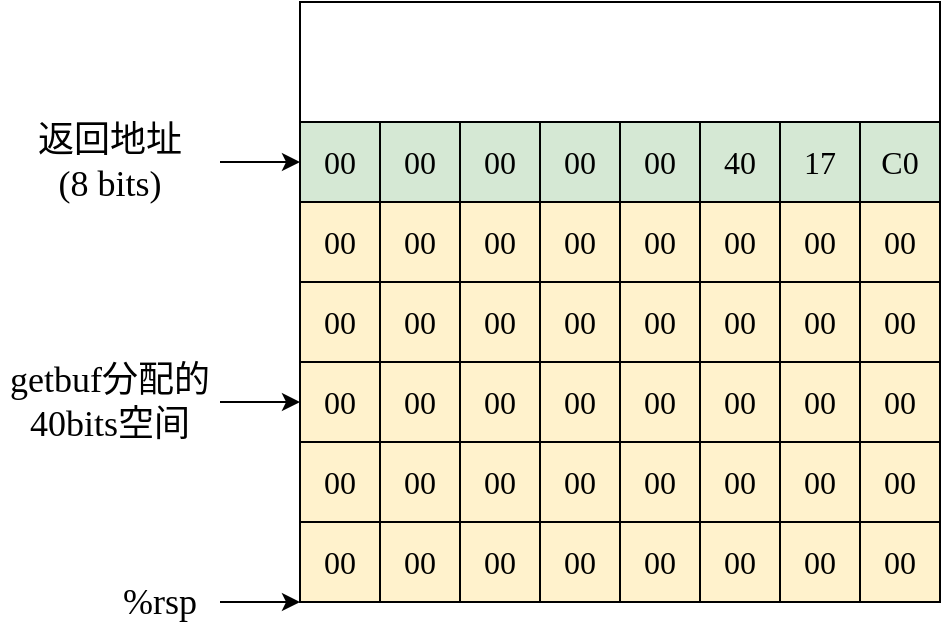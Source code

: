 <mxfile>
    <diagram id="Xdzq0T5rtHVKRT2HmKXS" name="第 1 页">
        <mxGraphModel dx="906" dy="659" grid="1" gridSize="10" guides="1" tooltips="1" connect="1" arrows="1" fold="1" page="1" pageScale="1" pageWidth="827" pageHeight="1169" math="0" shadow="0">
            <root>
                <mxCell id="0"/>
                <mxCell id="1" parent="0"/>
                <mxCell id="2" value="" style="rounded=0;whiteSpace=wrap;html=1;fontFamily=JetBrains Mono;" parent="1" vertex="1">
                    <mxGeometry x="320" y="60" width="320" height="60" as="geometry"/>
                </mxCell>
                <mxCell id="3" value="&lt;div style=&quot;color: rgb(59, 59, 59); background-color: rgb(255, 255, 255); font-size: 16px; line-height: 22px;&quot;&gt;&lt;br&gt;&lt;/div&gt;" style="rounded=0;whiteSpace=wrap;html=1;fontFamily=JetBrains Mono;" parent="1" vertex="1">
                    <mxGeometry x="320" y="120" width="320" height="40" as="geometry"/>
                </mxCell>
                <mxCell id="4" value="" style="rounded=0;whiteSpace=wrap;html=1;fontSize=16;fontFamily=JetBrains Mono;" parent="1" vertex="1">
                    <mxGeometry x="320" y="160" width="320" height="200" as="geometry"/>
                </mxCell>
                <mxCell id="6" value="" style="edgeStyle=none;html=1;fontSize=18;fontFamily=JetBrains Mono;" parent="1" source="5" target="4" edge="1">
                    <mxGeometry relative="1" as="geometry"/>
                </mxCell>
                <mxCell id="5" value="&lt;font face=&quot;JetBrains Mono&quot;&gt;getbuf&lt;/font&gt;分配的40bits空间" style="text;html=1;strokeColor=none;fillColor=none;align=center;verticalAlign=middle;whiteSpace=wrap;rounded=0;fontSize=18;fontFamily=思源黑体;" parent="1" vertex="1">
                    <mxGeometry x="170" y="245" width="110" height="30" as="geometry"/>
                </mxCell>
                <mxCell id="13" style="edgeStyle=none;html=1;exitX=1;exitY=0.5;exitDx=0;exitDy=0;entryX=0;entryY=0.5;entryDx=0;entryDy=0;fontSize=18;fontFamily=JetBrains Mono;" parent="1" source="10" target="3" edge="1">
                    <mxGeometry relative="1" as="geometry"/>
                </mxCell>
                <mxCell id="10" value="返回地址&lt;br&gt;(8 bits)" style="text;html=1;strokeColor=none;fillColor=none;align=center;verticalAlign=middle;whiteSpace=wrap;rounded=0;fontSize=18;fontFamily=思源黑体;" parent="1" vertex="1">
                    <mxGeometry x="170" y="125" width="110" height="30" as="geometry"/>
                </mxCell>
                <mxCell id="16" style="edgeStyle=none;html=1;exitX=1;exitY=0.5;exitDx=0;exitDy=0;entryX=0;entryY=1;entryDx=0;entryDy=0;fontSize=18;fontFamily=JetBrains Mono;" parent="1" source="15" target="4" edge="1">
                    <mxGeometry relative="1" as="geometry"/>
                </mxCell>
                <mxCell id="15" value="&lt;font&gt;%rsp&lt;/font&gt;" style="text;html=1;strokeColor=none;fillColor=none;align=center;verticalAlign=middle;whiteSpace=wrap;rounded=0;fontSize=18;fontFamily=JetBrains Mono;" parent="1" vertex="1">
                    <mxGeometry x="220" y="340" width="60" height="40" as="geometry"/>
                </mxCell>
                <mxCell id="17" value="&lt;span style=&quot;color: rgb(59, 59, 59); font-size: 16px; background-color: rgb(255, 255, 255);&quot;&gt;00&lt;/span&gt;" style="rounded=0;whiteSpace=wrap;html=1;fontSize=18;fontFamily=JetBrains Mono;" parent="1" vertex="1">
                    <mxGeometry x="320" y="120" width="40" height="40" as="geometry"/>
                </mxCell>
                <mxCell id="18" value="&lt;span style=&quot;color: rgb(59, 59, 59); font-size: 16px; background-color: rgb(255, 255, 255);&quot;&gt;00&lt;/span&gt;" style="rounded=0;whiteSpace=wrap;html=1;fontSize=18;fontFamily=JetBrains Mono;" parent="1" vertex="1">
                    <mxGeometry x="360" y="120" width="40" height="40" as="geometry"/>
                </mxCell>
                <mxCell id="19" value="&lt;span style=&quot;font-size: 16px;&quot;&gt;00&lt;/span&gt;" style="rounded=0;whiteSpace=wrap;html=1;fontSize=18;fillColor=#d5e8d4;strokeColor=#000000;fontColor=default;labelBackgroundColor=none;labelBorderColor=none;fontFamily=JetBrains Mono;" parent="1" vertex="1">
                    <mxGeometry x="400" y="120" width="40" height="40" as="geometry"/>
                </mxCell>
                <mxCell id="20" value="&lt;span style=&quot;font-size: 16px;&quot;&gt;00&lt;/span&gt;" style="rounded=0;whiteSpace=wrap;html=1;fontSize=18;fillColor=#d5e8d4;strokeColor=#000000;fontColor=default;labelBackgroundColor=none;labelBorderColor=none;fontFamily=JetBrains Mono;" parent="1" vertex="1">
                    <mxGeometry x="440" y="120" width="40" height="40" as="geometry"/>
                </mxCell>
                <mxCell id="21" value="&lt;font&gt;&lt;span style=&quot;font-size: 16px;&quot;&gt;00&lt;/span&gt;&lt;/font&gt;" style="rounded=0;whiteSpace=wrap;html=1;fontSize=18;fillColor=#d5e8d4;strokeColor=#000000;fontColor=default;labelBackgroundColor=none;labelBorderColor=none;fontFamily=JetBrains Mono;" parent="1" vertex="1">
                    <mxGeometry x="480" y="120" width="40" height="40" as="geometry"/>
                </mxCell>
                <mxCell id="22" value="&lt;font&gt;&lt;span style=&quot;font-size: 16px;&quot;&gt;40&lt;/span&gt;&lt;/font&gt;" style="rounded=0;whiteSpace=wrap;html=1;fontSize=18;fillColor=#d5e8d4;strokeColor=#000000;labelBackgroundColor=none;labelBorderColor=none;fontFamily=JetBrains Mono;" parent="1" vertex="1">
                    <mxGeometry x="520" y="120" width="40" height="40" as="geometry"/>
                </mxCell>
                <mxCell id="23" value="&lt;font&gt;&lt;span style=&quot;font-size: 16px;&quot;&gt;17&lt;/span&gt;&lt;/font&gt;" style="rounded=0;whiteSpace=wrap;html=1;fontSize=18;fillColor=#d5e8d4;strokeColor=#000000;labelBackgroundColor=none;labelBorderColor=none;fontFamily=JetBrains Mono;" parent="1" vertex="1">
                    <mxGeometry x="560" y="120" width="40" height="40" as="geometry"/>
                </mxCell>
                <mxCell id="24" value="&lt;span style=&quot;font-size: 16px;&quot;&gt;C0&lt;/span&gt;" style="rounded=0;whiteSpace=wrap;html=1;fontSize=18;fillColor=#d5e8d4;strokeColor=#000000;labelBackgroundColor=none;labelBorderColor=none;fontFamily=JetBrains Mono;" parent="1" vertex="1">
                    <mxGeometry x="600" y="120" width="40" height="40" as="geometry"/>
                </mxCell>
                <mxCell id="25" value="&lt;span style=&quot;font-size: 16px;&quot;&gt;00&lt;/span&gt;" style="rounded=0;whiteSpace=wrap;html=1;fontSize=18;fillColor=#d5e8d4;strokeColor=#000000;fontColor=default;labelBackgroundColor=none;labelBorderColor=none;fontFamily=JetBrains Mono;" parent="1" vertex="1">
                    <mxGeometry x="320" y="120" width="40" height="40" as="geometry"/>
                </mxCell>
                <mxCell id="26" value="&lt;span style=&quot;font-size: 16px;&quot;&gt;00&lt;/span&gt;" style="rounded=0;whiteSpace=wrap;html=1;fontSize=18;fillColor=#d5e8d4;strokeColor=#000000;fontColor=default;labelBackgroundColor=none;labelBorderColor=none;fontFamily=JetBrains Mono;" parent="1" vertex="1">
                    <mxGeometry x="360" y="120" width="40" height="40" as="geometry"/>
                </mxCell>
                <mxCell id="27" value="&lt;span style=&quot;font-size: 16px;&quot;&gt;00&lt;/span&gt;" style="rounded=0;whiteSpace=wrap;html=1;fontSize=18;labelBackgroundColor=none;labelBorderColor=none;fillColor=#fff2cc;strokeColor=#000000;fontFamily=JetBrains Mono;" parent="1" vertex="1">
                    <mxGeometry x="600" y="320" width="40" height="40" as="geometry"/>
                </mxCell>
                <mxCell id="30" value="&lt;span style=&quot;font-size: 16px;&quot;&gt;00&lt;/span&gt;" style="rounded=0;whiteSpace=wrap;html=1;fontSize=18;labelBackgroundColor=none;labelBorderColor=none;fillColor=#fff2cc;strokeColor=#000000;fontFamily=JetBrains Mono;" parent="1" vertex="1">
                    <mxGeometry x="560" y="320" width="40" height="40" as="geometry"/>
                </mxCell>
                <mxCell id="70" value="&lt;span style=&quot;font-size: 16px;&quot;&gt;00&lt;/span&gt;" style="rounded=0;whiteSpace=wrap;html=1;fontSize=18;labelBackgroundColor=none;labelBorderColor=none;fillColor=#fff2cc;strokeColor=#000000;fontFamily=JetBrains Mono;" parent="1" vertex="1">
                    <mxGeometry x="480" y="320" width="40" height="40" as="geometry"/>
                </mxCell>
                <mxCell id="71" value="&lt;span style=&quot;font-size: 16px;&quot;&gt;00&lt;/span&gt;" style="rounded=0;whiteSpace=wrap;html=1;fontSize=18;labelBackgroundColor=none;labelBorderColor=none;fillColor=#fff2cc;strokeColor=#000000;fontFamily=JetBrains Mono;" parent="1" vertex="1">
                    <mxGeometry x="520" y="320" width="40" height="40" as="geometry"/>
                </mxCell>
                <mxCell id="72" value="&lt;span style=&quot;font-size: 16px;&quot;&gt;00&lt;/span&gt;" style="rounded=0;whiteSpace=wrap;html=1;fontSize=18;labelBackgroundColor=none;labelBorderColor=none;fillColor=#fff2cc;strokeColor=#000000;fontFamily=JetBrains Mono;" parent="1" vertex="1">
                    <mxGeometry x="480" y="320" width="40" height="40" as="geometry"/>
                </mxCell>
                <mxCell id="73" value="&lt;span style=&quot;font-size: 16px;&quot;&gt;00&lt;/span&gt;" style="rounded=0;whiteSpace=wrap;html=1;fontSize=18;labelBackgroundColor=none;labelBorderColor=none;fillColor=#fff2cc;strokeColor=#000000;fontFamily=JetBrains Mono;" parent="1" vertex="1">
                    <mxGeometry x="520" y="320" width="40" height="40" as="geometry"/>
                </mxCell>
                <mxCell id="74" value="&lt;span style=&quot;font-size: 16px;&quot;&gt;00&lt;/span&gt;" style="rounded=0;whiteSpace=wrap;html=1;fontSize=18;labelBackgroundColor=none;labelBorderColor=none;fillColor=#fff2cc;strokeColor=#000000;fontFamily=JetBrains Mono;" parent="1" vertex="1">
                    <mxGeometry x="320" y="320" width="40" height="40" as="geometry"/>
                </mxCell>
                <mxCell id="75" value="&lt;span style=&quot;font-size: 16px;&quot;&gt;00&lt;/span&gt;" style="rounded=0;whiteSpace=wrap;html=1;fontSize=18;labelBackgroundColor=none;labelBorderColor=none;fillColor=#fff2cc;strokeColor=#000000;fontFamily=JetBrains Mono;" parent="1" vertex="1">
                    <mxGeometry x="360" y="320" width="40" height="40" as="geometry"/>
                </mxCell>
                <mxCell id="76" value="&lt;span style=&quot;font-size: 16px;&quot;&gt;00&lt;/span&gt;" style="rounded=0;whiteSpace=wrap;html=1;fontSize=18;labelBackgroundColor=none;labelBorderColor=none;fillColor=#fff2cc;strokeColor=#000000;fontFamily=JetBrains Mono;" parent="1" vertex="1">
                    <mxGeometry x="400" y="320" width="40" height="40" as="geometry"/>
                </mxCell>
                <mxCell id="77" value="&lt;span style=&quot;font-size: 16px;&quot;&gt;00&lt;/span&gt;" style="rounded=0;whiteSpace=wrap;html=1;fontSize=18;labelBackgroundColor=none;labelBorderColor=none;fillColor=#fff2cc;strokeColor=#000000;fontFamily=JetBrains Mono;" parent="1" vertex="1">
                    <mxGeometry x="440" y="320" width="40" height="40" as="geometry"/>
                </mxCell>
                <mxCell id="78" value="&lt;span style=&quot;font-size: 16px;&quot;&gt;00&lt;/span&gt;" style="rounded=0;whiteSpace=wrap;html=1;fontSize=18;labelBackgroundColor=none;labelBorderColor=none;fillColor=#fff2cc;strokeColor=#000000;fontFamily=JetBrains Mono;" parent="1" vertex="1">
                    <mxGeometry x="320" y="280" width="40" height="40" as="geometry"/>
                </mxCell>
                <mxCell id="79" value="&lt;span style=&quot;font-size: 16px;&quot;&gt;00&lt;/span&gt;" style="rounded=0;whiteSpace=wrap;html=1;fontSize=18;labelBackgroundColor=none;labelBorderColor=none;fillColor=#fff2cc;strokeColor=#000000;fontFamily=JetBrains Mono;" parent="1" vertex="1">
                    <mxGeometry x="360" y="280" width="40" height="40" as="geometry"/>
                </mxCell>
                <mxCell id="80" value="&lt;span style=&quot;font-size: 16px;&quot;&gt;00&lt;/span&gt;" style="rounded=0;whiteSpace=wrap;html=1;fontSize=18;labelBackgroundColor=none;labelBorderColor=none;fillColor=#fff2cc;strokeColor=#000000;fontFamily=JetBrains Mono;" parent="1" vertex="1">
                    <mxGeometry x="400" y="280" width="40" height="40" as="geometry"/>
                </mxCell>
                <mxCell id="81" value="&lt;span style=&quot;font-size: 16px;&quot;&gt;00&lt;/span&gt;" style="rounded=0;whiteSpace=wrap;html=1;fontSize=18;labelBackgroundColor=none;labelBorderColor=none;fillColor=#fff2cc;strokeColor=#000000;fontFamily=JetBrains Mono;" parent="1" vertex="1">
                    <mxGeometry x="440" y="280" width="40" height="40" as="geometry"/>
                </mxCell>
                <mxCell id="82" value="&lt;span style=&quot;font-size: 16px;&quot;&gt;00&lt;/span&gt;" style="rounded=0;whiteSpace=wrap;html=1;fontSize=18;labelBackgroundColor=none;labelBorderColor=none;fillColor=#fff2cc;strokeColor=#000000;fontFamily=JetBrains Mono;" parent="1" vertex="1">
                    <mxGeometry x="600" y="280" width="40" height="40" as="geometry"/>
                </mxCell>
                <mxCell id="83" value="&lt;span style=&quot;font-size: 16px;&quot;&gt;00&lt;/span&gt;" style="rounded=0;whiteSpace=wrap;html=1;fontSize=18;labelBackgroundColor=none;labelBorderColor=none;fillColor=#fff2cc;strokeColor=#000000;fontFamily=JetBrains Mono;" parent="1" vertex="1">
                    <mxGeometry x="560" y="280" width="40" height="40" as="geometry"/>
                </mxCell>
                <mxCell id="84" value="&lt;span style=&quot;font-size: 16px;&quot;&gt;00&lt;/span&gt;" style="rounded=0;whiteSpace=wrap;html=1;fontSize=18;labelBackgroundColor=none;labelBorderColor=none;fillColor=#fff2cc;strokeColor=#000000;fontFamily=JetBrains Mono;" parent="1" vertex="1">
                    <mxGeometry x="520" y="280" width="40" height="40" as="geometry"/>
                </mxCell>
                <mxCell id="85" value="&lt;span style=&quot;font-size: 16px;&quot;&gt;00&lt;/span&gt;" style="rounded=0;whiteSpace=wrap;html=1;fontSize=18;labelBackgroundColor=none;labelBorderColor=none;fillColor=#fff2cc;strokeColor=#000000;fontFamily=JetBrains Mono;" parent="1" vertex="1">
                    <mxGeometry x="480" y="280" width="40" height="40" as="geometry"/>
                </mxCell>
                <mxCell id="86" value="&lt;span style=&quot;font-size: 16px;&quot;&gt;00&lt;/span&gt;" style="rounded=0;whiteSpace=wrap;html=1;fontSize=18;labelBackgroundColor=none;labelBorderColor=none;fillColor=#fff2cc;strokeColor=#000000;fontFamily=JetBrains Mono;" parent="1" vertex="1">
                    <mxGeometry x="320" y="240" width="40" height="40" as="geometry"/>
                </mxCell>
                <mxCell id="87" value="&lt;span style=&quot;font-size: 16px;&quot;&gt;00&lt;/span&gt;" style="rounded=0;whiteSpace=wrap;html=1;fontSize=18;labelBackgroundColor=none;labelBorderColor=none;fillColor=#fff2cc;strokeColor=#000000;fontFamily=JetBrains Mono;" parent="1" vertex="1">
                    <mxGeometry x="360" y="240" width="40" height="40" as="geometry"/>
                </mxCell>
                <mxCell id="88" value="&lt;span style=&quot;font-size: 16px;&quot;&gt;00&lt;/span&gt;" style="rounded=0;whiteSpace=wrap;html=1;fontSize=18;labelBackgroundColor=none;labelBorderColor=none;fillColor=#fff2cc;strokeColor=#000000;fontFamily=JetBrains Mono;" parent="1" vertex="1">
                    <mxGeometry x="400" y="240" width="40" height="40" as="geometry"/>
                </mxCell>
                <mxCell id="89" value="&lt;span style=&quot;font-size: 16px;&quot;&gt;00&lt;/span&gt;" style="rounded=0;whiteSpace=wrap;html=1;fontSize=18;labelBackgroundColor=none;labelBorderColor=none;fillColor=#fff2cc;strokeColor=#000000;fontFamily=JetBrains Mono;" parent="1" vertex="1">
                    <mxGeometry x="440" y="240" width="40" height="40" as="geometry"/>
                </mxCell>
                <mxCell id="90" value="&lt;span style=&quot;font-size: 16px;&quot;&gt;00&lt;/span&gt;" style="rounded=0;whiteSpace=wrap;html=1;fontSize=18;labelBackgroundColor=none;labelBorderColor=none;fillColor=#fff2cc;strokeColor=#000000;fontFamily=JetBrains Mono;" parent="1" vertex="1">
                    <mxGeometry x="600" y="240" width="40" height="40" as="geometry"/>
                </mxCell>
                <mxCell id="91" value="&lt;span style=&quot;font-size: 16px;&quot;&gt;00&lt;/span&gt;" style="rounded=0;whiteSpace=wrap;html=1;fontSize=18;labelBackgroundColor=none;labelBorderColor=none;fillColor=#fff2cc;strokeColor=#000000;fontFamily=JetBrains Mono;" parent="1" vertex="1">
                    <mxGeometry x="560" y="240" width="40" height="40" as="geometry"/>
                </mxCell>
                <mxCell id="92" value="&lt;span style=&quot;font-size: 16px;&quot;&gt;00&lt;/span&gt;" style="rounded=0;whiteSpace=wrap;html=1;fontSize=18;labelBackgroundColor=none;labelBorderColor=none;fillColor=#fff2cc;strokeColor=#000000;fontFamily=JetBrains Mono;" parent="1" vertex="1">
                    <mxGeometry x="520" y="240" width="40" height="40" as="geometry"/>
                </mxCell>
                <mxCell id="93" value="&lt;span style=&quot;font-size: 16px;&quot;&gt;00&lt;/span&gt;" style="rounded=0;whiteSpace=wrap;html=1;fontSize=18;labelBackgroundColor=none;labelBorderColor=none;fillColor=#fff2cc;strokeColor=#000000;fontFamily=JetBrains Mono;" parent="1" vertex="1">
                    <mxGeometry x="480" y="240" width="40" height="40" as="geometry"/>
                </mxCell>
                <mxCell id="94" value="&lt;span style=&quot;font-size: 16px;&quot;&gt;00&lt;/span&gt;" style="rounded=0;whiteSpace=wrap;html=1;fontSize=18;labelBackgroundColor=none;labelBorderColor=none;fillColor=#fff2cc;strokeColor=#000000;fontFamily=JetBrains Mono;" parent="1" vertex="1">
                    <mxGeometry x="320" y="200" width="40" height="40" as="geometry"/>
                </mxCell>
                <mxCell id="95" value="&lt;span style=&quot;font-size: 16px;&quot;&gt;00&lt;/span&gt;" style="rounded=0;whiteSpace=wrap;html=1;fontSize=18;labelBackgroundColor=none;labelBorderColor=none;fillColor=#fff2cc;strokeColor=#000000;fontFamily=JetBrains Mono;" parent="1" vertex="1">
                    <mxGeometry x="360" y="200" width="40" height="40" as="geometry"/>
                </mxCell>
                <mxCell id="96" value="&lt;span style=&quot;font-size: 16px;&quot;&gt;00&lt;/span&gt;" style="rounded=0;whiteSpace=wrap;html=1;fontSize=18;labelBackgroundColor=none;labelBorderColor=none;fillColor=#fff2cc;strokeColor=#000000;fontFamily=JetBrains Mono;" parent="1" vertex="1">
                    <mxGeometry x="400" y="200" width="40" height="40" as="geometry"/>
                </mxCell>
                <mxCell id="97" value="&lt;span style=&quot;font-size: 16px;&quot;&gt;00&lt;/span&gt;" style="rounded=0;whiteSpace=wrap;html=1;fontSize=18;labelBackgroundColor=none;labelBorderColor=none;fillColor=#fff2cc;strokeColor=#000000;fontFamily=JetBrains Mono;" parent="1" vertex="1">
                    <mxGeometry x="440" y="200" width="40" height="40" as="geometry"/>
                </mxCell>
                <mxCell id="98" value="&lt;span style=&quot;font-size: 16px;&quot;&gt;00&lt;/span&gt;" style="rounded=0;whiteSpace=wrap;html=1;fontSize=18;labelBackgroundColor=none;labelBorderColor=none;fillColor=#fff2cc;strokeColor=#000000;fontFamily=JetBrains Mono;" parent="1" vertex="1">
                    <mxGeometry x="600" y="200" width="40" height="40" as="geometry"/>
                </mxCell>
                <mxCell id="99" value="&lt;span style=&quot;font-size: 16px;&quot;&gt;00&lt;/span&gt;" style="rounded=0;whiteSpace=wrap;html=1;fontSize=18;labelBackgroundColor=none;labelBorderColor=none;fillColor=#fff2cc;strokeColor=#000000;fontFamily=JetBrains Mono;" parent="1" vertex="1">
                    <mxGeometry x="560" y="200" width="40" height="40" as="geometry"/>
                </mxCell>
                <mxCell id="100" value="&lt;span style=&quot;font-size: 16px;&quot;&gt;00&lt;/span&gt;" style="rounded=0;whiteSpace=wrap;html=1;fontSize=18;labelBackgroundColor=none;labelBorderColor=none;fillColor=#fff2cc;strokeColor=#000000;fontFamily=JetBrains Mono;" parent="1" vertex="1">
                    <mxGeometry x="520" y="200" width="40" height="40" as="geometry"/>
                </mxCell>
                <mxCell id="101" value="&lt;span style=&quot;font-size: 16px;&quot;&gt;00&lt;/span&gt;" style="rounded=0;whiteSpace=wrap;html=1;fontSize=18;labelBackgroundColor=none;labelBorderColor=none;fillColor=#fff2cc;strokeColor=#000000;fontFamily=JetBrains Mono;" parent="1" vertex="1">
                    <mxGeometry x="480" y="200" width="40" height="40" as="geometry"/>
                </mxCell>
                <mxCell id="102" value="&lt;span style=&quot;font-size: 16px;&quot;&gt;00&lt;/span&gt;" style="rounded=0;whiteSpace=wrap;html=1;fontSize=18;labelBackgroundColor=none;labelBorderColor=none;fillColor=#fff2cc;strokeColor=#000000;fontFamily=JetBrains Mono;" parent="1" vertex="1">
                    <mxGeometry x="320" y="160" width="40" height="40" as="geometry"/>
                </mxCell>
                <mxCell id="103" value="&lt;span style=&quot;font-size: 16px;&quot;&gt;00&lt;/span&gt;" style="rounded=0;whiteSpace=wrap;html=1;fontSize=18;labelBackgroundColor=none;labelBorderColor=none;fillColor=#fff2cc;strokeColor=#000000;fontFamily=JetBrains Mono;" parent="1" vertex="1">
                    <mxGeometry x="360" y="160" width="40" height="40" as="geometry"/>
                </mxCell>
                <mxCell id="104" value="&lt;span style=&quot;font-size: 16px;&quot;&gt;00&lt;/span&gt;" style="rounded=0;whiteSpace=wrap;html=1;fontSize=18;labelBackgroundColor=none;labelBorderColor=none;fillColor=#fff2cc;strokeColor=#000000;fontFamily=JetBrains Mono;" parent="1" vertex="1">
                    <mxGeometry x="400" y="160" width="40" height="40" as="geometry"/>
                </mxCell>
                <mxCell id="105" value="&lt;span style=&quot;font-size: 16px;&quot;&gt;00&lt;/span&gt;" style="rounded=0;whiteSpace=wrap;html=1;fontSize=18;labelBackgroundColor=none;labelBorderColor=none;fillColor=#fff2cc;strokeColor=#000000;fontFamily=JetBrains Mono;" parent="1" vertex="1">
                    <mxGeometry x="440" y="160" width="40" height="40" as="geometry"/>
                </mxCell>
                <mxCell id="106" value="&lt;span style=&quot;font-size: 16px;&quot;&gt;00&lt;/span&gt;" style="rounded=0;whiteSpace=wrap;html=1;fontSize=18;labelBackgroundColor=none;labelBorderColor=none;fillColor=#fff2cc;strokeColor=#000000;fontFamily=JetBrains Mono;" parent="1" vertex="1">
                    <mxGeometry x="600" y="160" width="40" height="40" as="geometry"/>
                </mxCell>
                <mxCell id="107" value="&lt;span style=&quot;font-size: 16px;&quot;&gt;00&lt;/span&gt;" style="rounded=0;whiteSpace=wrap;html=1;fontSize=18;labelBackgroundColor=none;labelBorderColor=none;fillColor=#fff2cc;strokeColor=#000000;fontFamily=JetBrains Mono;" parent="1" vertex="1">
                    <mxGeometry x="560" y="160" width="40" height="40" as="geometry"/>
                </mxCell>
                <mxCell id="108" value="&lt;span style=&quot;font-size: 16px;&quot;&gt;00&lt;/span&gt;" style="rounded=0;whiteSpace=wrap;html=1;fontSize=18;labelBackgroundColor=none;labelBorderColor=none;fillColor=#fff2cc;strokeColor=#000000;fontFamily=JetBrains Mono;" parent="1" vertex="1">
                    <mxGeometry x="520" y="160" width="40" height="40" as="geometry"/>
                </mxCell>
                <mxCell id="109" value="&lt;span style=&quot;font-size: 16px;&quot;&gt;00&lt;/span&gt;" style="rounded=0;whiteSpace=wrap;html=1;fontSize=18;labelBackgroundColor=none;labelBorderColor=none;fillColor=#fff2cc;strokeColor=#000000;fontFamily=JetBrains Mono;" parent="1" vertex="1">
                    <mxGeometry x="480" y="160" width="40" height="40" as="geometry"/>
                </mxCell>
            </root>
        </mxGraphModel>
    </diagram>
</mxfile>